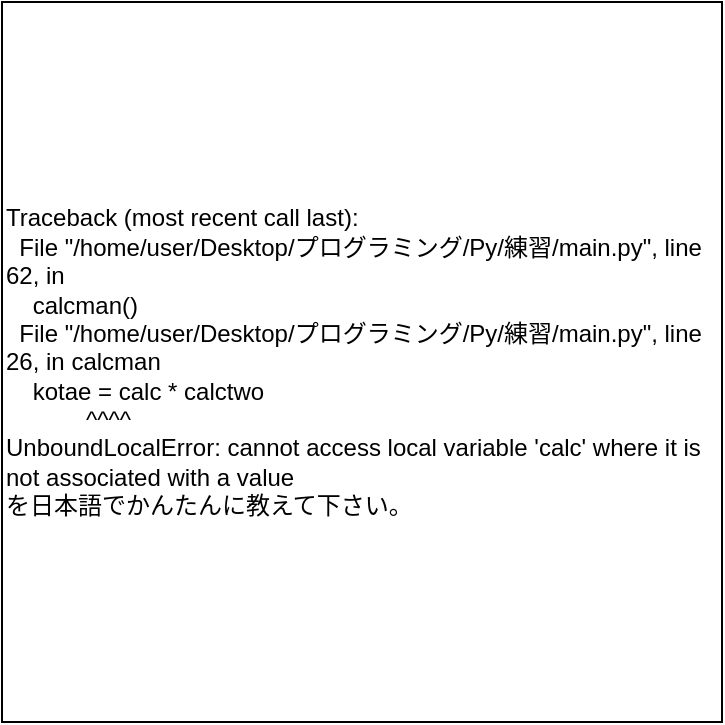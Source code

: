 <mxfile>
    <diagram id="P5QNXVG092cxHFjsGF7O" name="ページ1">
        <mxGraphModel dx="532" dy="557" grid="1" gridSize="10" guides="1" tooltips="1" connect="1" arrows="1" fold="1" page="1" pageScale="1" pageWidth="827" pageHeight="1169" math="0" shadow="0">
            <root>
                <mxCell id="0"/>
                <mxCell id="1" parent="0"/>
                <mxCell id="2" value="Traceback (most recent call last):&lt;br&gt;&amp;nbsp; File &quot;/home/user/Desktop/プログラミング/Py/練習/main.py&quot;, line 62, in &lt;br&gt;&amp;nbsp; &amp;nbsp; calcman()&lt;br&gt;&amp;nbsp; File &quot;/home/user/Desktop/プログラミング/Py/練習/main.py&quot;, line 26, in calcman&lt;br&gt;&amp;nbsp; &amp;nbsp; kotae = calc * calctwo&lt;br&gt;&amp;nbsp; &amp;nbsp; &amp;nbsp; &amp;nbsp; &amp;nbsp; &amp;nbsp; ^^^^&lt;br&gt;UnboundLocalError: cannot access local variable 'calc' where it is not associated with a value&lt;br&gt;を日本語でかんたんに教えて下さい。" style="whiteSpace=wrap;html=1;align=left;" vertex="1" parent="1">
                    <mxGeometry x="80" y="50" width="360" height="360" as="geometry"/>
                </mxCell>
            </root>
        </mxGraphModel>
    </diagram>
</mxfile>